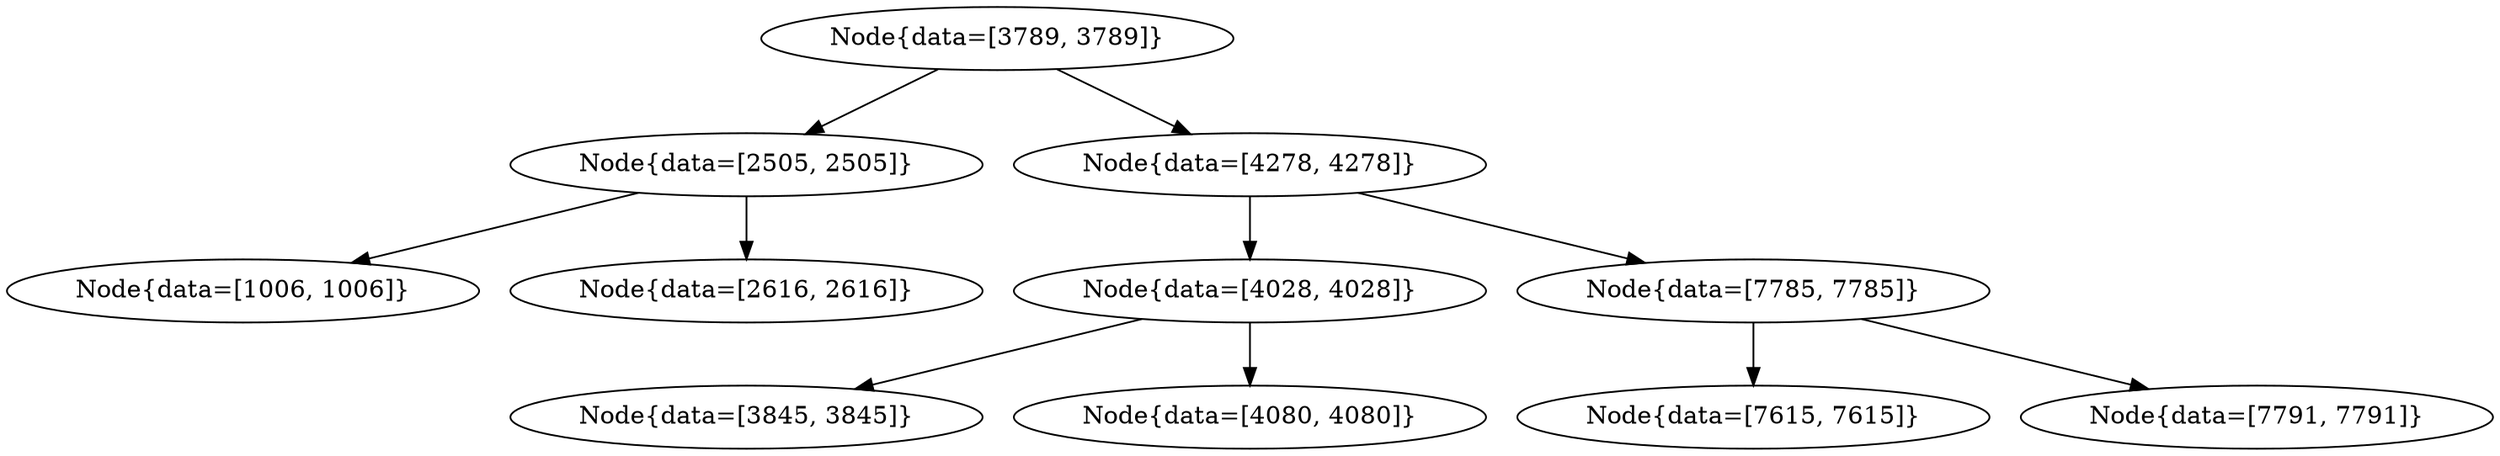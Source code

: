 digraph G{
1300444980 [label="Node{data=[3789, 3789]}"]
1300444980 -> 990117654
990117654 [label="Node{data=[2505, 2505]}"]
990117654 -> 840278020
840278020 [label="Node{data=[1006, 1006]}"]
990117654 -> 34043063
34043063 [label="Node{data=[2616, 2616]}"]
1300444980 -> 1449773396
1449773396 [label="Node{data=[4278, 4278]}"]
1449773396 -> 1916168128
1916168128 [label="Node{data=[4028, 4028]}"]
1916168128 -> 1841101826
1841101826 [label="Node{data=[3845, 3845]}"]
1916168128 -> 1420267470
1420267470 [label="Node{data=[4080, 4080]}"]
1449773396 -> 1276956519
1276956519 [label="Node{data=[7785, 7785]}"]
1276956519 -> 232110403
232110403 [label="Node{data=[7615, 7615]}"]
1276956519 -> 126027799
126027799 [label="Node{data=[7791, 7791]}"]
}